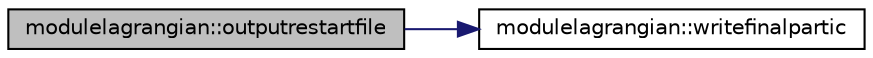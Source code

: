 digraph "modulelagrangian::outputrestartfile"
{
 // LATEX_PDF_SIZE
  edge [fontname="Helvetica",fontsize="10",labelfontname="Helvetica",labelfontsize="10"];
  node [fontname="Helvetica",fontsize="10",shape=record];
  rankdir="LR";
  Node1 [label="modulelagrangian::outputrestartfile",height=0.2,width=0.4,color="black", fillcolor="grey75", style="filled", fontcolor="black",tooltip=" "];
  Node1 -> Node2 [color="midnightblue",fontsize="10",style="solid"];
  Node2 [label="modulelagrangian::writefinalpartic",height=0.2,width=0.4,color="black", fillcolor="white", style="filled",URL="$namespacemodulelagrangian.html#a5d2088faec6c07d9907d57eacfc167ae",tooltip=" "];
}
